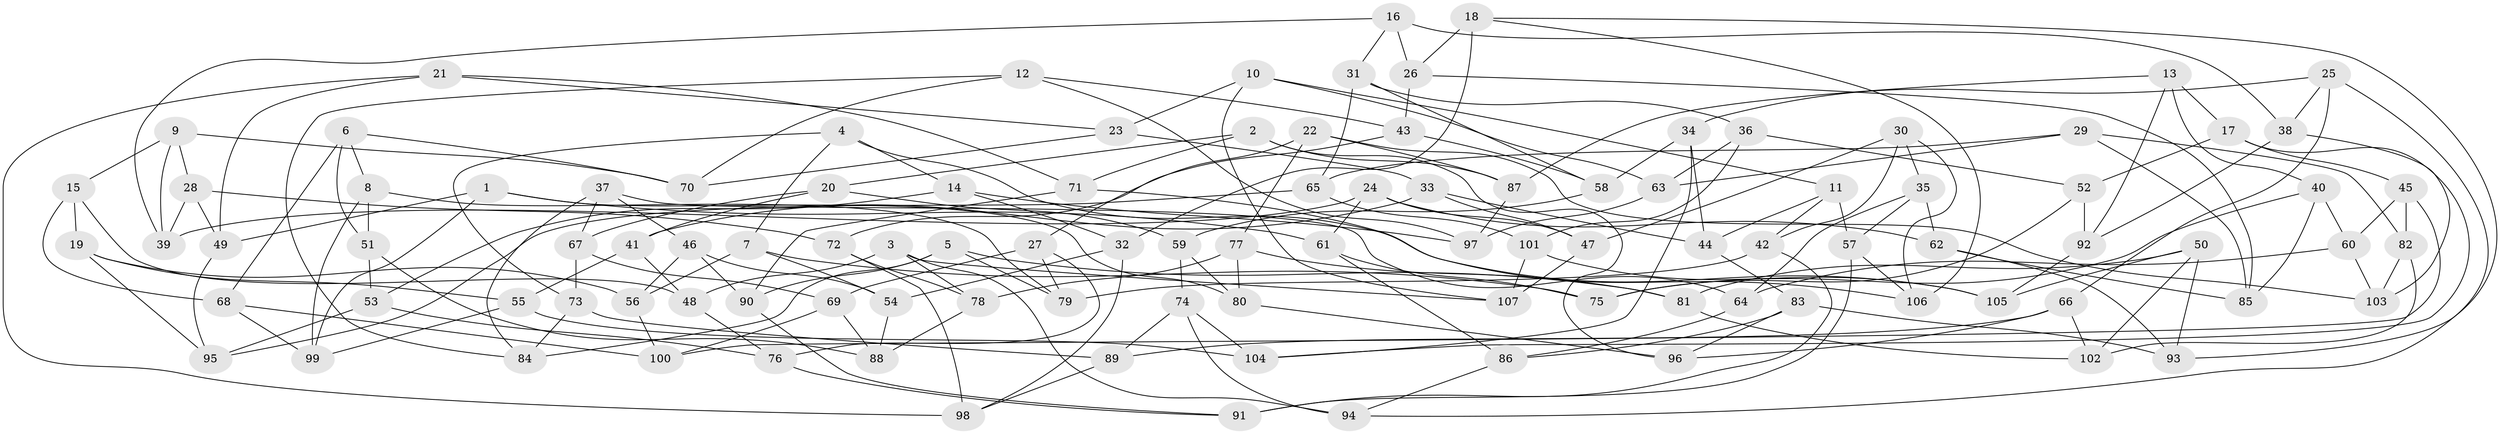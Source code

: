 // coarse degree distribution, {6: 0.5846153846153846, 4: 0.35384615384615387, 5: 0.06153846153846154}
// Generated by graph-tools (version 1.1) at 2025/24/03/03/25 07:24:31]
// undirected, 107 vertices, 214 edges
graph export_dot {
graph [start="1"]
  node [color=gray90,style=filled];
  1;
  2;
  3;
  4;
  5;
  6;
  7;
  8;
  9;
  10;
  11;
  12;
  13;
  14;
  15;
  16;
  17;
  18;
  19;
  20;
  21;
  22;
  23;
  24;
  25;
  26;
  27;
  28;
  29;
  30;
  31;
  32;
  33;
  34;
  35;
  36;
  37;
  38;
  39;
  40;
  41;
  42;
  43;
  44;
  45;
  46;
  47;
  48;
  49;
  50;
  51;
  52;
  53;
  54;
  55;
  56;
  57;
  58;
  59;
  60;
  61;
  62;
  63;
  64;
  65;
  66;
  67;
  68;
  69;
  70;
  71;
  72;
  73;
  74;
  75;
  76;
  77;
  78;
  79;
  80;
  81;
  82;
  83;
  84;
  85;
  86;
  87;
  88;
  89;
  90;
  91;
  92;
  93;
  94;
  95;
  96;
  97;
  98;
  99;
  100;
  101;
  102;
  103;
  104;
  105;
  106;
  107;
  1 -- 80;
  1 -- 99;
  1 -- 61;
  1 -- 49;
  2 -- 20;
  2 -- 87;
  2 -- 96;
  2 -- 71;
  3 -- 48;
  3 -- 78;
  3 -- 94;
  3 -- 107;
  4 -- 105;
  4 -- 14;
  4 -- 73;
  4 -- 7;
  5 -- 79;
  5 -- 90;
  5 -- 84;
  5 -- 81;
  6 -- 51;
  6 -- 70;
  6 -- 68;
  6 -- 8;
  7 -- 75;
  7 -- 54;
  7 -- 56;
  8 -- 79;
  8 -- 51;
  8 -- 99;
  9 -- 39;
  9 -- 28;
  9 -- 15;
  9 -- 70;
  10 -- 63;
  10 -- 107;
  10 -- 11;
  10 -- 23;
  11 -- 57;
  11 -- 44;
  11 -- 42;
  12 -- 43;
  12 -- 70;
  12 -- 97;
  12 -- 84;
  13 -- 92;
  13 -- 17;
  13 -- 87;
  13 -- 40;
  14 -- 53;
  14 -- 97;
  14 -- 32;
  15 -- 19;
  15 -- 48;
  15 -- 68;
  16 -- 38;
  16 -- 26;
  16 -- 39;
  16 -- 31;
  17 -- 45;
  17 -- 104;
  17 -- 52;
  18 -- 106;
  18 -- 26;
  18 -- 32;
  18 -- 93;
  19 -- 56;
  19 -- 55;
  19 -- 95;
  20 -- 67;
  20 -- 59;
  20 -- 41;
  21 -- 23;
  21 -- 71;
  21 -- 49;
  21 -- 98;
  22 -- 103;
  22 -- 77;
  22 -- 87;
  22 -- 27;
  23 -- 70;
  23 -- 33;
  24 -- 62;
  24 -- 47;
  24 -- 61;
  24 -- 39;
  25 -- 94;
  25 -- 38;
  25 -- 66;
  25 -- 34;
  26 -- 43;
  26 -- 85;
  27 -- 76;
  27 -- 79;
  27 -- 69;
  28 -- 72;
  28 -- 39;
  28 -- 49;
  29 -- 63;
  29 -- 65;
  29 -- 85;
  29 -- 82;
  30 -- 47;
  30 -- 42;
  30 -- 106;
  30 -- 35;
  31 -- 65;
  31 -- 58;
  31 -- 36;
  32 -- 54;
  32 -- 98;
  33 -- 47;
  33 -- 41;
  33 -- 44;
  34 -- 44;
  34 -- 104;
  34 -- 58;
  35 -- 57;
  35 -- 62;
  35 -- 64;
  36 -- 101;
  36 -- 63;
  36 -- 52;
  37 -- 84;
  37 -- 67;
  37 -- 46;
  37 -- 64;
  38 -- 103;
  38 -- 92;
  40 -- 75;
  40 -- 85;
  40 -- 60;
  41 -- 48;
  41 -- 55;
  42 -- 91;
  42 -- 79;
  43 -- 58;
  43 -- 72;
  44 -- 83;
  45 -- 82;
  45 -- 60;
  45 -- 100;
  46 -- 56;
  46 -- 54;
  46 -- 90;
  47 -- 107;
  48 -- 76;
  49 -- 95;
  50 -- 81;
  50 -- 102;
  50 -- 105;
  50 -- 93;
  51 -- 53;
  51 -- 88;
  52 -- 75;
  52 -- 92;
  53 -- 76;
  53 -- 95;
  54 -- 88;
  55 -- 99;
  55 -- 104;
  56 -- 100;
  57 -- 106;
  57 -- 91;
  58 -- 59;
  59 -- 80;
  59 -- 74;
  60 -- 64;
  60 -- 103;
  61 -- 86;
  61 -- 75;
  62 -- 85;
  62 -- 93;
  63 -- 97;
  64 -- 86;
  65 -- 95;
  65 -- 101;
  66 -- 96;
  66 -- 89;
  66 -- 102;
  67 -- 73;
  67 -- 69;
  68 -- 100;
  68 -- 99;
  69 -- 100;
  69 -- 88;
  71 -- 90;
  71 -- 106;
  72 -- 98;
  72 -- 78;
  73 -- 89;
  73 -- 84;
  74 -- 89;
  74 -- 104;
  74 -- 94;
  76 -- 91;
  77 -- 80;
  77 -- 81;
  77 -- 78;
  78 -- 88;
  80 -- 96;
  81 -- 102;
  82 -- 102;
  82 -- 103;
  83 -- 86;
  83 -- 93;
  83 -- 96;
  86 -- 94;
  87 -- 97;
  89 -- 98;
  90 -- 91;
  92 -- 105;
  101 -- 107;
  101 -- 105;
}
